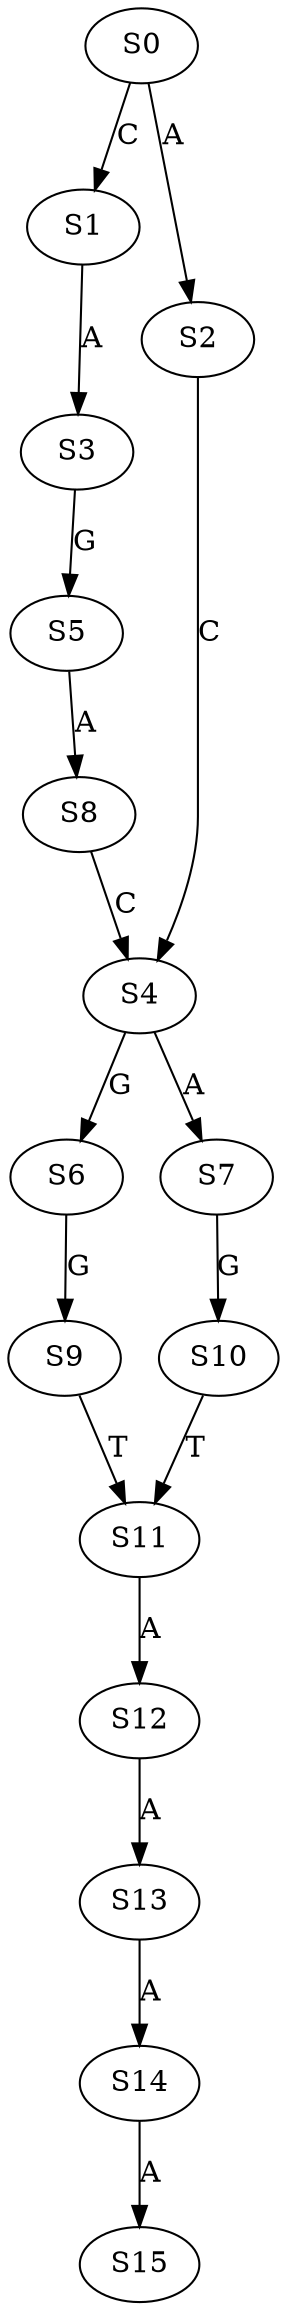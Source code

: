 strict digraph  {
	S0 -> S1 [ label = C ];
	S0 -> S2 [ label = A ];
	S1 -> S3 [ label = A ];
	S2 -> S4 [ label = C ];
	S3 -> S5 [ label = G ];
	S4 -> S6 [ label = G ];
	S4 -> S7 [ label = A ];
	S5 -> S8 [ label = A ];
	S6 -> S9 [ label = G ];
	S7 -> S10 [ label = G ];
	S8 -> S4 [ label = C ];
	S9 -> S11 [ label = T ];
	S10 -> S11 [ label = T ];
	S11 -> S12 [ label = A ];
	S12 -> S13 [ label = A ];
	S13 -> S14 [ label = A ];
	S14 -> S15 [ label = A ];
}

